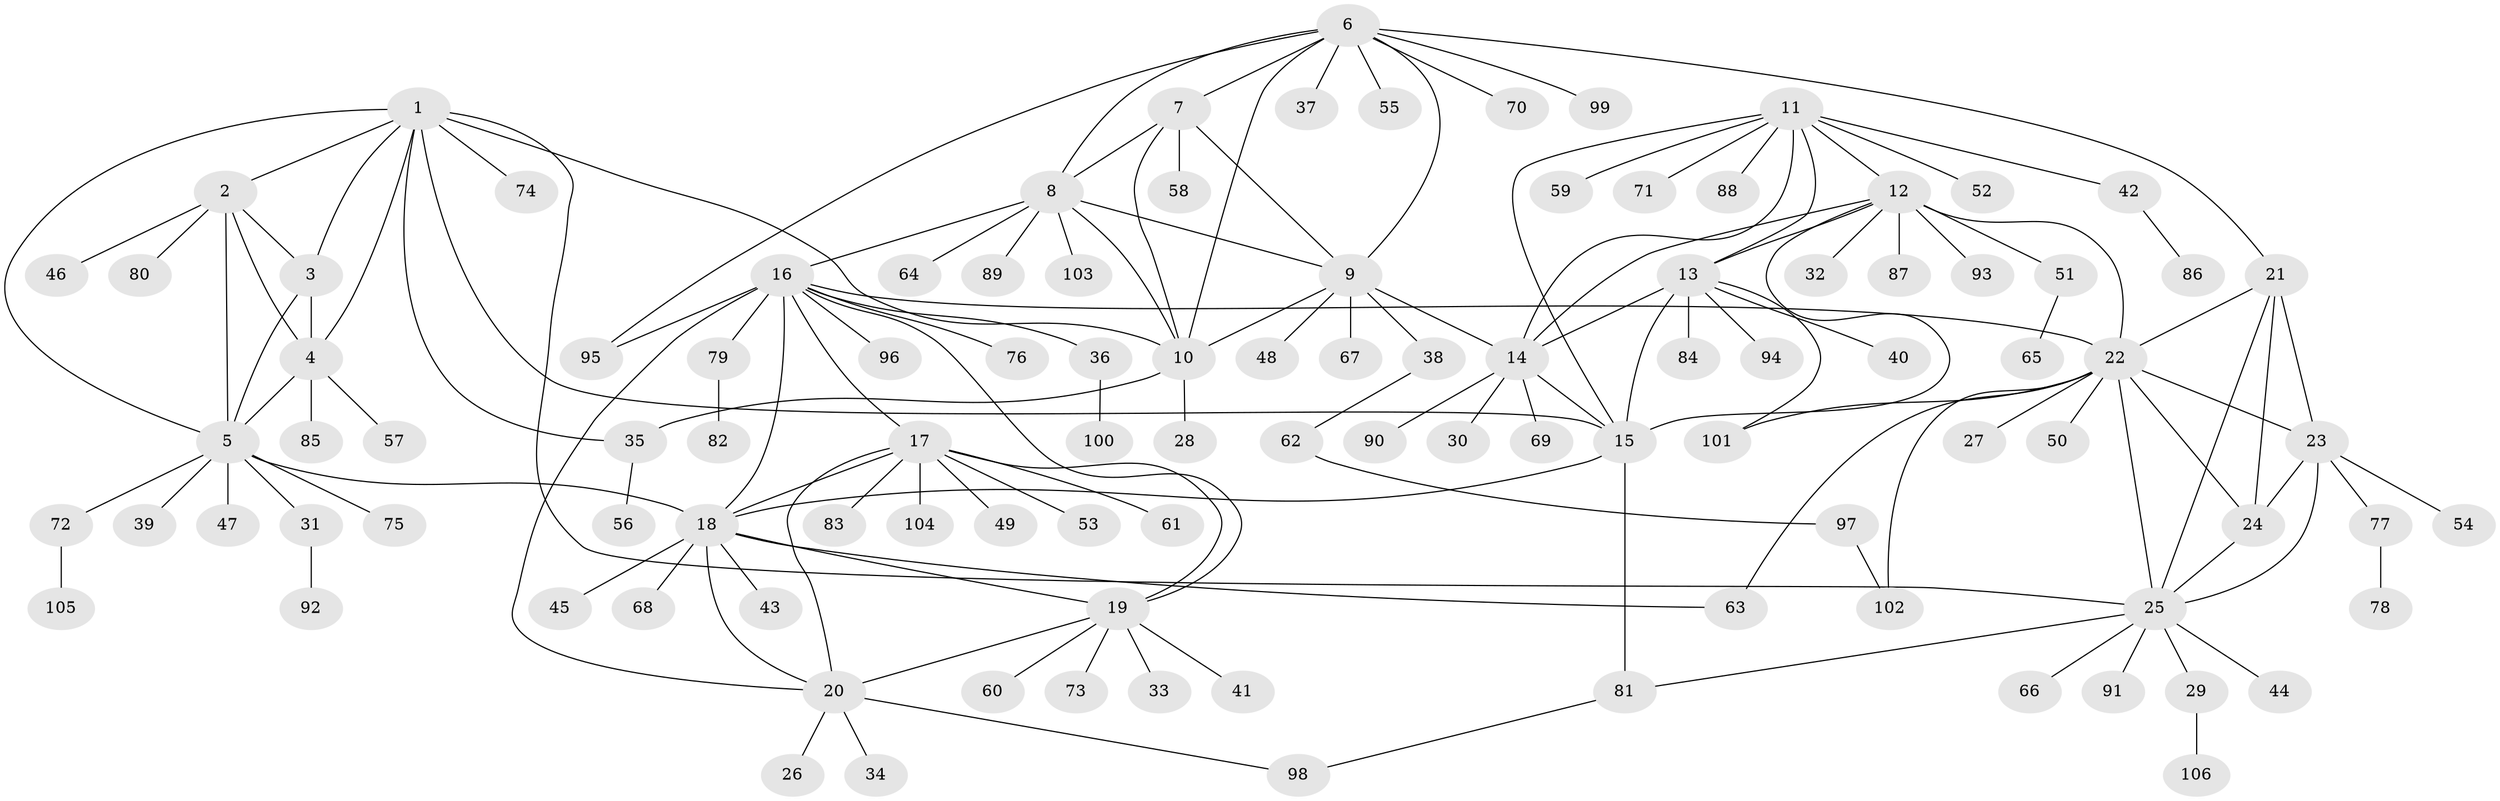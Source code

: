 // Generated by graph-tools (version 1.1) at 2025/02/03/09/25 03:02:52]
// undirected, 106 vertices, 148 edges
graph export_dot {
graph [start="1"]
  node [color=gray90,style=filled];
  1;
  2;
  3;
  4;
  5;
  6;
  7;
  8;
  9;
  10;
  11;
  12;
  13;
  14;
  15;
  16;
  17;
  18;
  19;
  20;
  21;
  22;
  23;
  24;
  25;
  26;
  27;
  28;
  29;
  30;
  31;
  32;
  33;
  34;
  35;
  36;
  37;
  38;
  39;
  40;
  41;
  42;
  43;
  44;
  45;
  46;
  47;
  48;
  49;
  50;
  51;
  52;
  53;
  54;
  55;
  56;
  57;
  58;
  59;
  60;
  61;
  62;
  63;
  64;
  65;
  66;
  67;
  68;
  69;
  70;
  71;
  72;
  73;
  74;
  75;
  76;
  77;
  78;
  79;
  80;
  81;
  82;
  83;
  84;
  85;
  86;
  87;
  88;
  89;
  90;
  91;
  92;
  93;
  94;
  95;
  96;
  97;
  98;
  99;
  100;
  101;
  102;
  103;
  104;
  105;
  106;
  1 -- 2;
  1 -- 3;
  1 -- 4;
  1 -- 5;
  1 -- 10;
  1 -- 15;
  1 -- 25;
  1 -- 35;
  1 -- 74;
  2 -- 3;
  2 -- 4;
  2 -- 5;
  2 -- 46;
  2 -- 80;
  3 -- 4;
  3 -- 5;
  4 -- 5;
  4 -- 57;
  4 -- 85;
  5 -- 18;
  5 -- 31;
  5 -- 39;
  5 -- 47;
  5 -- 72;
  5 -- 75;
  6 -- 7;
  6 -- 8;
  6 -- 9;
  6 -- 10;
  6 -- 21;
  6 -- 37;
  6 -- 55;
  6 -- 70;
  6 -- 95;
  6 -- 99;
  7 -- 8;
  7 -- 9;
  7 -- 10;
  7 -- 58;
  8 -- 9;
  8 -- 10;
  8 -- 16;
  8 -- 64;
  8 -- 89;
  8 -- 103;
  9 -- 10;
  9 -- 14;
  9 -- 38;
  9 -- 48;
  9 -- 67;
  10 -- 28;
  10 -- 35;
  11 -- 12;
  11 -- 13;
  11 -- 14;
  11 -- 15;
  11 -- 42;
  11 -- 52;
  11 -- 59;
  11 -- 71;
  11 -- 88;
  12 -- 13;
  12 -- 14;
  12 -- 15;
  12 -- 22;
  12 -- 32;
  12 -- 51;
  12 -- 87;
  12 -- 93;
  13 -- 14;
  13 -- 15;
  13 -- 40;
  13 -- 84;
  13 -- 94;
  13 -- 101;
  14 -- 15;
  14 -- 30;
  14 -- 69;
  14 -- 90;
  15 -- 18;
  15 -- 81;
  16 -- 17;
  16 -- 18;
  16 -- 19;
  16 -- 20;
  16 -- 22;
  16 -- 36;
  16 -- 76;
  16 -- 79;
  16 -- 95;
  16 -- 96;
  17 -- 18;
  17 -- 19;
  17 -- 20;
  17 -- 49;
  17 -- 53;
  17 -- 61;
  17 -- 83;
  17 -- 104;
  18 -- 19;
  18 -- 20;
  18 -- 43;
  18 -- 45;
  18 -- 63;
  18 -- 68;
  19 -- 20;
  19 -- 33;
  19 -- 41;
  19 -- 60;
  19 -- 73;
  20 -- 26;
  20 -- 34;
  20 -- 98;
  21 -- 22;
  21 -- 23;
  21 -- 24;
  21 -- 25;
  22 -- 23;
  22 -- 24;
  22 -- 25;
  22 -- 27;
  22 -- 50;
  22 -- 63;
  22 -- 101;
  22 -- 102;
  23 -- 24;
  23 -- 25;
  23 -- 54;
  23 -- 77;
  24 -- 25;
  25 -- 29;
  25 -- 44;
  25 -- 66;
  25 -- 81;
  25 -- 91;
  29 -- 106;
  31 -- 92;
  35 -- 56;
  36 -- 100;
  38 -- 62;
  42 -- 86;
  51 -- 65;
  62 -- 97;
  72 -- 105;
  77 -- 78;
  79 -- 82;
  81 -- 98;
  97 -- 102;
}
